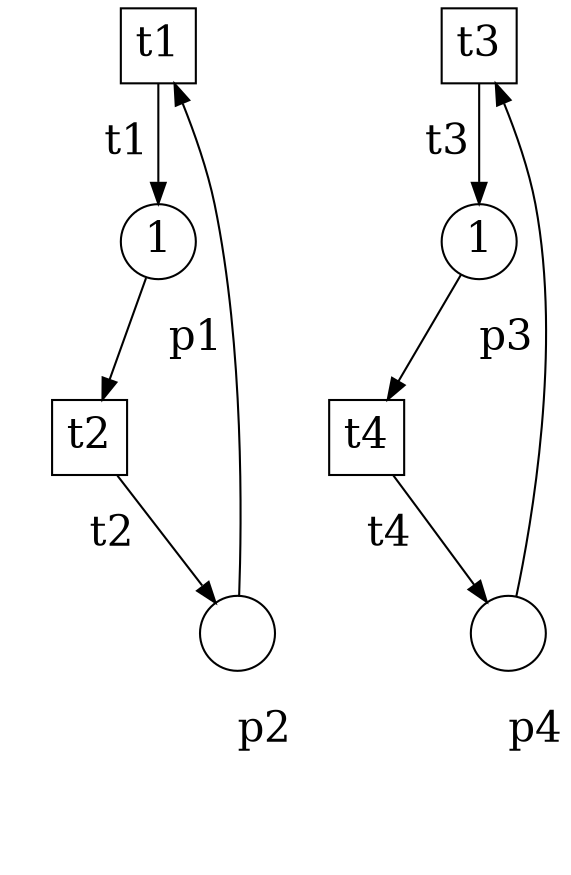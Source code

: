digraph G {
        node [fontsize=20,shape=rect,height=0.5,width=0.5,fixedsize=true];
        edge [fontsize=20]
        
        t1[label="t1"]
        t1_label[shape=plaintext,label=""]
        t1 -> t1_label[penwidth=0,label="t1",arrowhead=none]

        t2[label="t2"]
        t2_label[shape=plaintext,label=""]
        t2 -> t2_label[penwidth=0,label="t2",arrowhead=none]

        t3[label="t3"]
        t3_label[shape=plaintext,label=""]
        t3 -> t3_label[penwidth=0,label="t3",arrowhead=none]

        t4[label="t4"]
        t4_label[shape=plaintext,label=""]
        t4 -> t4_label[penwidth=0,label="t4",arrowhead=none]

        node [fontsize=20,shape=circle,height=0.5,width=0.5];
        edge [fontsize=20]
        
        p1[label="1"]
        p1_label[shape=plaintext,label="",width=0.1,height=0.1,fixedsize=true]
        p1 -> p1_label[penwidth=0,label="p1",arrowhead=none]

        p2[label=""]
        p2_label[shape=plaintext,label=""]
        p2 -> p2_label[penwidth=0,label="p2",arrowhead=none]

        p3[label="1"]
        p3_label[shape=plaintext,label=""]
        p3 -> p3_label[penwidth=0,label="p3",arrowhead=none]

        p4[label=""]
        p4_label[shape=plaintext,label=""]
        p4 -> p4_label[penwidth=0,label="p4",arrowhead=none]

        p2 -> t1;
        t1 -> p1;

        p1 -> t2;
        t2 -> p2;

        p4 -> t3;
        t3 -> p3;

        p3 -> t4;
        t4 -> p4;
}